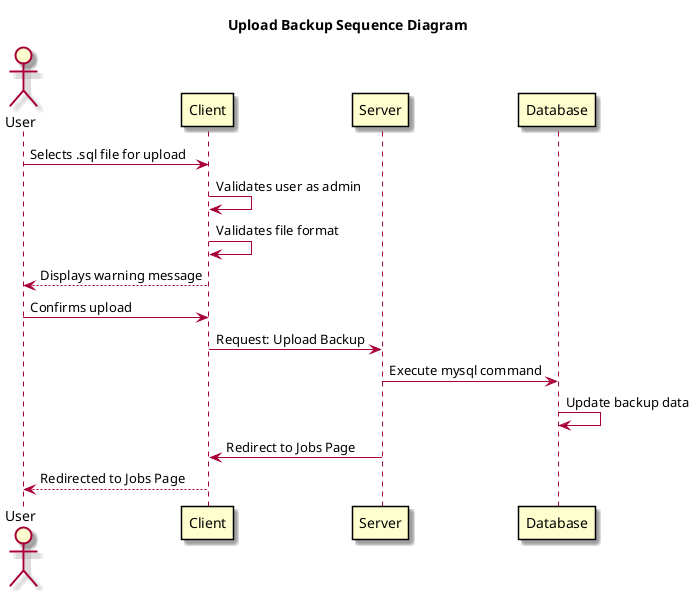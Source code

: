 @startuml
skin rose
skinparam participantPadding 20
skinparam participantBorderColor black

title Upload Backup Sequence Diagram

actor User
participant Client
participant Server
participant Database

User -> Client: Selects .sql file for upload
Client -> Client: Validates user as admin
Client -> Client: Validates file format
Client --> User: Displays warning message
User -> Client: Confirms upload
Client -> Server: Request: Upload Backup
Server -> Database: Execute mysql command
Database -> Database: Update backup data
Server -> Client: Redirect to Jobs Page
Client --> User: Redirected to Jobs Page

@enduml
